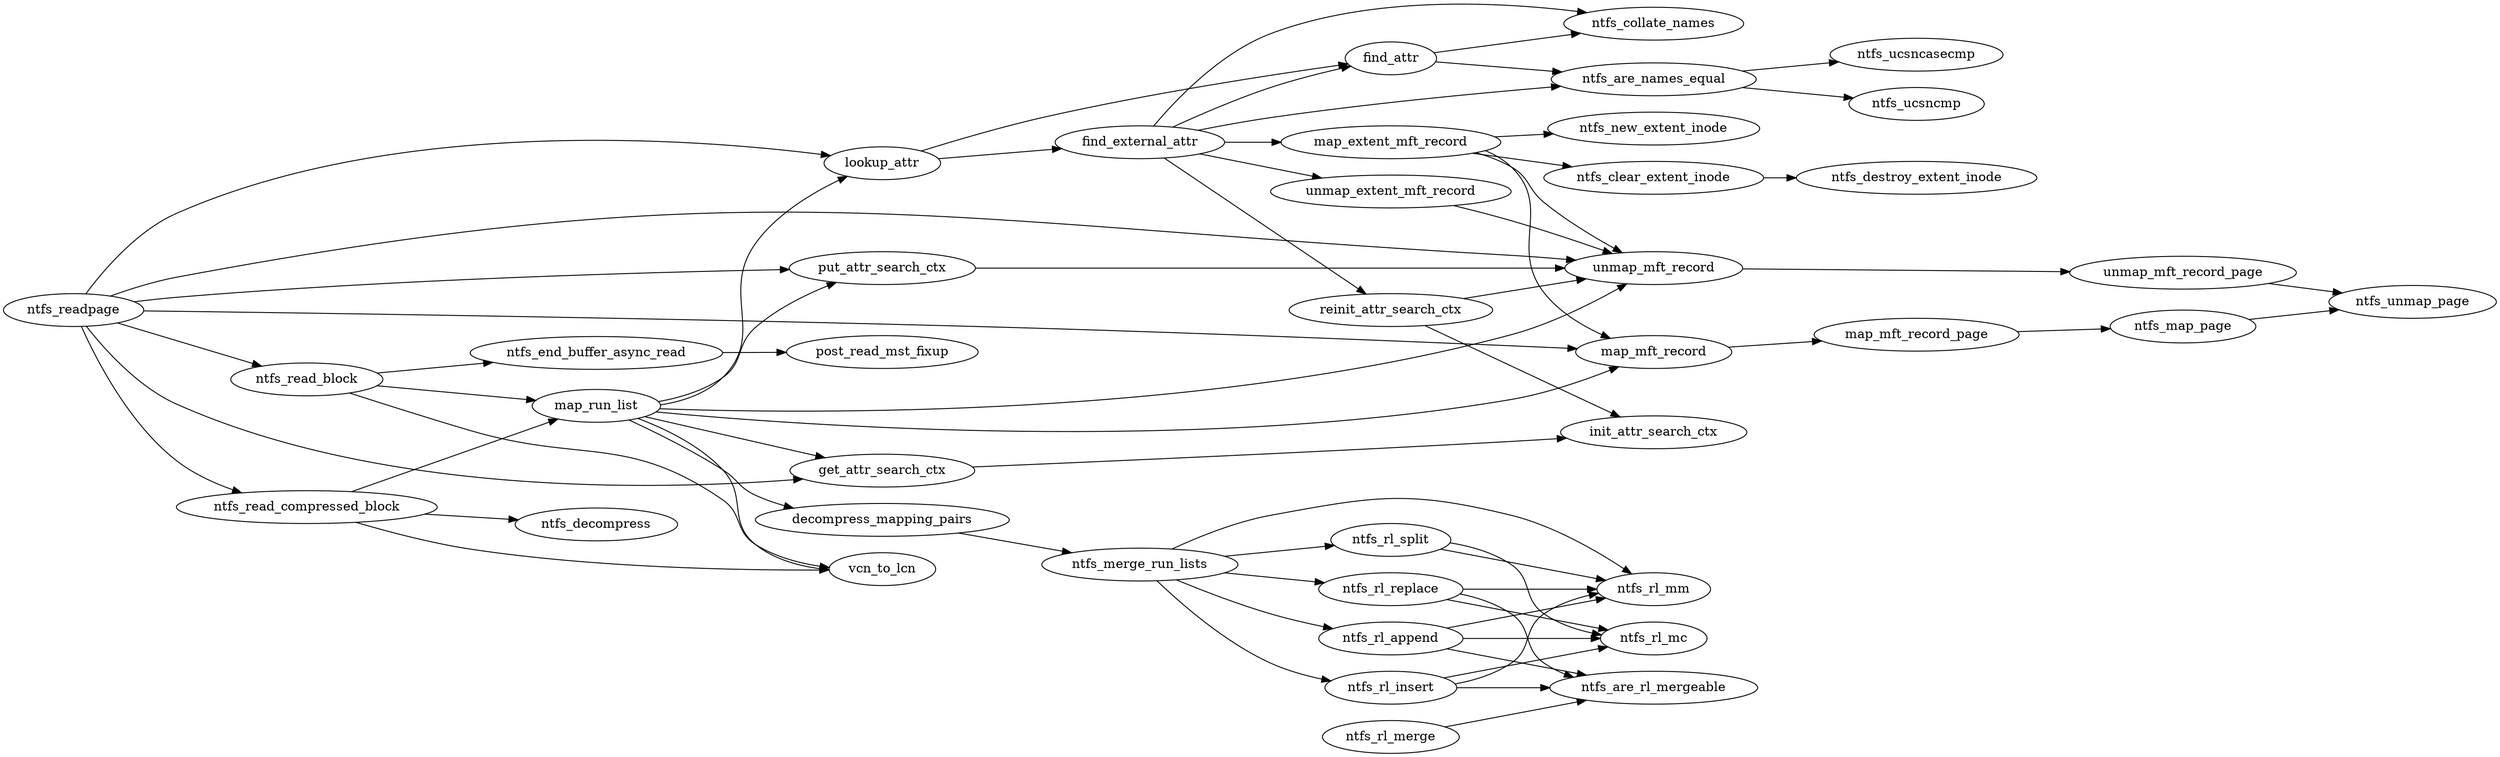 digraph "bla" {
	graph [
		fontsize = "14"
		fontname = "Times-Roman"
		fontcolor = "black"
		rankdir = "LR"
		bb = "0,0,1900,821"
		color = "black"
	]
	node [
		fontsize = "14"
		fontname = "Times-Roman"
		fontcolor = "black"
		shape = "ellipse"
		color = "black"
	]
	edge [
		fontsize = "14"
		fontname = "Times-Roman"
		fontcolor = "black"
		color = "black"
	]
	"decompress_mapping_pairs" [
		label = "\N"
		color = "black"
		width = "2.440000"
		fontsize = "14"
		fontname = "Times-Roman"
		fontcolor = "black"
		pos = "669,256"
		height = "0.500000"
		shape = "ellipse"
	]
	"ntfs_merge_run_lists" [
		label = "\N"
		color = "black"
		width = "1.920000"
		fontsize = "14"
		fontname = "Times-Roman"
		fontcolor = "black"
		pos = "864,207"
		height = "0.500000"
		shape = "ellipse"
	]
	"find_attr" [
		label = "\N"
		color = "black"
		width = "0.940000"
		fontsize = "14"
		fontname = "Times-Roman"
		fontcolor = "black"
		pos = "1055,762"
		height = "0.500000"
		shape = "ellipse"
	]
	"ntfs_are_names_equal" [
		label = "\N"
		color = "black"
		width = "2.030000"
		fontsize = "14"
		fontname = "Times-Roman"
		fontcolor = "black"
		pos = "1254,731"
		height = "0.500000"
		shape = "ellipse"
	]
	"ntfs_collate_names" [
		label = "\N"
		color = "black"
		width = "1.780000"
		fontsize = "14"
		fontname = "Times-Roman"
		fontcolor = "black"
		pos = "1254,800"
		height = "0.500000"
		shape = "ellipse"
	]
	"find_external_attr" [
		label = "\N"
		color = "black"
		width = "1.670000"
		fontsize = "14"
		fontname = "Times-Roman"
		fontcolor = "black"
		pos = "864,670"
		height = "0.500000"
		shape = "ellipse"
	]
	"map_extent_mft_record" [
		label = "\N"
		color = "black"
		width = "2.140000"
		fontsize = "14"
		fontname = "Times-Roman"
		fontcolor = "black"
		pos = "1055,670"
		height = "0.500000"
		shape = "ellipse"
	]
	"reinit_attr_search_ctx" [
		label = "\N"
		color = "black"
		width = "1.970000"
		fontsize = "14"
		fontname = "Times-Roman"
		fontcolor = "black"
		pos = "1055,486"
		height = "0.500000"
		shape = "ellipse"
	]
	"unmap_extent_mft_record" [
		label = "\N"
		color = "black"
		width = "2.330000"
		fontsize = "14"
		fontname = "Times-Roman"
		fontcolor = "black"
		pos = "1055,616"
		height = "0.500000"
		shape = "ellipse"
	]
	"map_mft_record" [
		label = "\N"
		color = "black"
		width = "1.580000"
		fontsize = "14"
		fontname = "Times-Roman"
		fontcolor = "black"
		pos = "1254,440"
		height = "0.500000"
		shape = "ellipse"
	]
	"unmap_mft_record" [
		label = "\N"
		color = "black"
		width = "1.780000"
		fontsize = "14"
		fontname = "Times-Roman"
		fontcolor = "black"
		pos = "1254,532"
		height = "0.500000"
		shape = "ellipse"
	]
	"get_attr_search_ctx" [
		label = "\N"
		color = "black"
		width = "1.810000"
		fontsize = "14"
		fontname = "Times-Roman"
		fontcolor = "black"
		pos = "669,310"
		height = "0.500000"
		shape = "ellipse"
	]
	"init_attr_search_ctx" [
		label = "\N"
		color = "black"
		width = "1.830000"
		fontsize = "14"
		fontname = "Times-Roman"
		fontcolor = "black"
		pos = "1254,352"
		height = "0.500000"
		shape = "ellipse"
	]
	"ntfs_map_page" [
		label = "\N"
		color = "black"
		width = "1.470000"
		fontsize = "14"
		fontname = "Times-Roman"
		fontcolor = "black"
		pos = "1655,464"
		height = "0.500000"
		shape = "ellipse"
	]
	"ntfs_unmap_page" [
		label = "\N"
		color = "black"
		width = "1.670000"
		fontsize = "14"
		fontname = "Times-Roman"
		fontcolor = "black"
		pos = "1832,492"
		height = "0.500000"
		shape = "ellipse"
	]
	"vcn_to_lcn" [
		label = "\N"
		color = "black"
		width = "1.140000"
		fontsize = "14"
		fontname = "Times-Roman"
		fontcolor = "black"
		pos = "669,202"
		height = "0.500000"
		shape = "ellipse"
	]
	"lookup_attr" [
		label = "\N"
		color = "black"
		width = "1.170000"
		fontsize = "14"
		fontname = "Times-Roman"
		fontcolor = "black"
		pos = "669,657"
		height = "0.500000"
		shape = "ellipse"
	]
	"put_attr_search_ctx" [
		label = "\N"
		color = "black"
		width = "1.810000"
		fontsize = "14"
		fontname = "Times-Roman"
		fontcolor = "black"
		pos = "669,532"
		height = "0.500000"
		shape = "ellipse"
	]
	"ntfs_clear_extent_inode" [
		label = "\N"
		color = "black"
		width = "2.140000"
		fontsize = "14"
		fontname = "Times-Roman"
		fontcolor = "black"
		pos = "1254,623"
		height = "0.500000"
		shape = "ellipse"
	]
	"ntfs_new_extent_inode" [
		label = "\N"
		color = "black"
		width = "2.080000"
		fontsize = "14"
		fontname = "Times-Roman"
		fontcolor = "black"
		pos = "1254,677"
		height = "0.500000"
		shape = "ellipse"
	]
	"map_mft_record_page" [
		label = "\N"
		color = "black"
		width = "2.030000"
		fontsize = "14"
		fontname = "Times-Roman"
		fontcolor = "black"
		pos = "1453,459"
		height = "0.500000"
		shape = "ellipse"
	]
	"map_run_list" [
		label = "\N"
		color = "black"
		width = "1.310000"
		fontsize = "14"
		fontname = "Times-Roman"
		fontcolor = "black"
		pos = "454,384"
		height = "0.500000"
		shape = "ellipse"
	]
	"ntfs_ucsncasecmp" [
		label = "\N"
		color = "black"
		width = "1.690000"
		fontsize = "14"
		fontname = "Times-Roman"
		fontcolor = "black"
		pos = "1453,758"
		height = "0.500000"
		shape = "ellipse"
	]
	"ntfs_ucsncmp" [
		label = "\N"
		color = "black"
		width = "1.360000"
		fontsize = "14"
		fontname = "Times-Roman"
		fontcolor = "black"
		pos = "1453,704"
		height = "0.500000"
		shape = "ellipse"
	]
	"ntfs_destroy_extent_inode" [
		label = "\N"
		color = "black"
		width = "2.330000"
		fontsize = "14"
		fontname = "Times-Roman"
		fontcolor = "black"
		pos = "1453,623"
		height = "0.500000"
		shape = "ellipse"
	]
	"ntfs_end_buffer_async_read" [
		label = "\N"
		color = "black"
		width = "2.500000"
		fontsize = "14"
		fontname = "Times-Roman"
		fontcolor = "black"
		pos = "454,440"
		height = "0.500000"
		shape = "ellipse"
	]
	"post_read_mst_fixup" [
		label = "\N"
		color = "black"
		width = "1.920000"
		fontsize = "14"
		fontname = "Times-Roman"
		fontcolor = "black"
		pos = "669,440"
		height = "0.500000"
		shape = "ellipse"
	]
	"ntfs_rl_append" [
		label = "\N"
		color = "black"
		width = "1.440000"
		fontsize = "14"
		fontname = "Times-Roman"
		fontcolor = "black"
		pos = "1055,126"
		height = "0.500000"
		shape = "ellipse"
	]
	"ntfs_rl_insert" [
		label = "\N"
		color = "black"
		width = "1.310000"
		fontsize = "14"
		fontname = "Times-Roman"
		fontcolor = "black"
		pos = "1055,72"
		height = "0.500000"
		shape = "ellipse"
	]
	"ntfs_rl_mm" [
		label = "\N"
		color = "black"
		width = "1.190000"
		fontsize = "14"
		fontname = "Times-Roman"
		fontcolor = "black"
		pos = "1254,180"
		height = "0.500000"
		shape = "ellipse"
	]
	"ntfs_rl_replace" [
		label = "\N"
		color = "black"
		width = "1.440000"
		fontsize = "14"
		fontname = "Times-Roman"
		fontcolor = "black"
		pos = "1055,180"
		height = "0.500000"
		shape = "ellipse"
	]
	"ntfs_rl_split" [
		label = "\N"
		color = "black"
		width = "1.220000"
		fontsize = "14"
		fontname = "Times-Roman"
		fontcolor = "black"
		pos = "1055,234"
		height = "0.500000"
		shape = "ellipse"
	]
	"ntfs_read_block" [
		label = "\N"
		color = "black"
		width = "1.530000"
		fontsize = "14"
		fontname = "Times-Roman"
		fontcolor = "black"
		pos = "236,412"
		height = "0.500000"
		shape = "ellipse"
	]
	"ntfs_read_compressed_block" [
		label = "\N"
		color = "black"
		width = "2.560000"
		fontsize = "14"
		fontname = "Times-Roman"
		fontcolor = "black"
		pos = "236,273"
		height = "0.500000"
		shape = "ellipse"
	]
	"ntfs_decompress" [
		label = "\N"
		color = "black"
		width = "1.580000"
		fontsize = "14"
		fontname = "Times-Roman"
		fontcolor = "black"
		pos = "454,254"
		height = "0.500000"
		shape = "ellipse"
	]
	"ntfs_readpage" [
		label = "\N"
		color = "black"
		width = "1.360000"
		fontsize = "14"
		fontname = "Times-Roman"
		fontcolor = "black"
		pos = "58,486"
		height = "0.500000"
		shape = "ellipse"
	]
	"ntfs_are_rl_mergeable" [
		label = "\N"
		color = "black"
		width = "2.030000"
		fontsize = "14"
		fontname = "Times-Roman"
		fontcolor = "black"
		pos = "1254,72"
		height = "0.500000"
		shape = "ellipse"
	]
	"ntfs_rl_mc" [
		label = "\N"
		color = "black"
		width = "1.110000"
		fontsize = "14"
		fontname = "Times-Roman"
		fontcolor = "black"
		pos = "1254,126"
		height = "0.500000"
		shape = "ellipse"
	]
	"ntfs_rl_merge" [
		label = "\N"
		color = "black"
		width = "1.360000"
		fontsize = "14"
		fontname = "Times-Roman"
		fontcolor = "black"
		pos = "1055,18"
		height = "0.500000"
		shape = "ellipse"
	]
	"unmap_mft_record_page" [
		label = "\N"
		color = "black"
		width = "2.220000"
		fontsize = "14"
		fontname = "Times-Roman"
		fontcolor = "black"
		pos = "1655,520"
		height = "0.500000"
		shape = "ellipse"
	]
	"decompress_mapping_pairs" -> "ntfs_merge_run_lists" [
		fontsize = "14"
		fontname = "Times-Roman"
		fontcolor = "black"
		pos = "e,814,220  725,242 750,236 780,228 805,222"
		color = "black"
	]
	"find_attr" -> "ntfs_are_names_equal" [
		fontsize = "14"
		fontname = "Times-Roman"
		fontcolor = "black"
		pos = "e,1192,741  1088,757 1114,753 1152,747 1185,742"
		color = "black"
	]
	"find_attr" -> "ntfs_collate_names" [
		fontsize = "14"
		fontname = "Times-Roman"
		fontcolor = "black"
		pos = "e,1201,790  1087,768 1116,774 1159,782 1194,789"
		color = "black"
	]
	"find_external_attr" -> "find_attr" [
		fontsize = "14"
		fontname = "Times-Roman"
		fontcolor = "black"
		pos = "e,1026,752  890,686 912,699 942,717 970,730 985,737 1002,743 1017,749"
		color = "black"
	]
	"find_external_attr" -> "map_extent_mft_record" [
		fontsize = "14"
		fontname = "Times-Roman"
		fontcolor = "black"
		pos = "e,977,670  925,670 939,670 953,670 967,670"
		color = "black"
	]
	"find_external_attr" -> "ntfs_are_names_equal" [
		fontsize = "14"
		fontname = "Times-Roman"
		fontcolor = "black"
		pos = "e,1185,725  908,682 927,688 950,693 970,697 1040,709 1120,719 1177,724"
		color = "black"
	]
	"find_external_attr" -> "ntfs_collate_names" [
		fontsize = "14"
		fontname = "Times-Roman"
		fontcolor = "black"
		pos = "e,1200,810  874,688 889,715 924,767 970,789 1041,821 1132,818 1192,811"
		color = "black"
	]
	"find_external_attr" -> "reinit_attr_search_ctx" [
		fontsize = "14"
		fontname = "Times-Roman"
		fontcolor = "black"
		pos = "e,1037,503  882,653 917,620 990,549 1029,511"
		color = "black"
	]
	"find_external_attr" -> "unmap_extent_mft_record" [
		fontsize = "14"
		fontname = "Times-Roman"
		fontcolor = "black"
		pos = "e,1004,630  908,657 934,650 967,641 995,633"
		color = "black"
	]
	"get_attr_search_ctx" -> "init_attr_search_ctx" [
		fontsize = "14"
		fontname = "Times-Roman"
		fontcolor = "black"
		pos = "e,1191,346  733,314 823,320 994,331 1140,342 1154,343 1168,344 1181,345"
		color = "black"
	]
	"lookup_attr" -> "find_attr" [
		fontsize = "14"
		fontname = "Times-Roman"
		fontcolor = "black"
		pos = "e,1023,755  702,668 727,677 763,688 794,697 872,719 965,741 1016,753"
		color = "black"
	]
	"lookup_attr" -> "find_external_attr" [
		fontsize = "14"
		fontname = "Times-Roman"
		fontcolor = "black"
		pos = "e,805,666  711,660 736,662 767,664 795,665"
		color = "black"
	]
	"map_extent_mft_record" -> "map_mft_record" [
		fontsize = "14"
		fontname = "Times-Roman"
		fontcolor = "black"
		pos = "e,1227,456  1116,659 1125,655 1133,650 1140,643 1184,597 1143,558 1176,505 1187,487 1204,472 1220,461"
		color = "black"
	]
	"map_extent_mft_record" -> "ntfs_clear_extent_inode" [
		fontsize = "14"
		fontname = "Times-Roman"
		fontcolor = "black"
		pos = "e,1199,636  1109,657 1134,651 1164,644 1190,638"
		color = "black"
	]
	"map_extent_mft_record" -> "ntfs_new_extent_inode" [
		fontsize = "14"
		fontname = "Times-Roman"
		fontcolor = "black"
		pos = "e,1179,675  1132,673 1144,674 1157,674 1169,674"
		color = "black"
	]
	"map_extent_mft_record" -> "unmap_mft_record" [
		fontsize = "14"
		fontname = "Times-Roman"
		fontcolor = "black"
		pos = "e,1231,549  1111,657 1121,654 1131,649 1140,643 1162,627 1158,614 1176,596 1191,580 1209,566 1224,554"
		color = "black"
	]
	"map_mft_record" -> "map_mft_record_page" [
		fontsize = "14"
		fontname = "Times-Roman"
		fontcolor = "black"
		pos = "e,1385,452  1309,445 1329,447 1353,449 1375,451"
		color = "black"
	]
	"map_mft_record_page" -> "ntfs_map_page" [
		fontsize = "14"
		fontname = "Times-Roman"
		fontcolor = "black"
		pos = "e,1602,463  1526,461 1548,461 1572,462 1593,463"
		color = "black"
	]
	"map_run_list" -> "decompress_mapping_pairs" [
		fontsize = "14"
		fontname = "Times-Roman"
		fontcolor = "black"
		pos = "e,612,270  476,368 494,354 521,333 544,314 561,301 562,294 580,283 587,279 595,276 602,273"
		color = "black"
	]
	"map_run_list" -> "get_attr_search_ctx" [
		fontsize = "14"
		fontname = "Times-Roman"
		fontcolor = "black"
		pos = "e,628,324  490,372 525,360 581,341 620,327"
		color = "black"
	]
	"map_run_list" -> "lookup_attr" [
		fontsize = "14"
		fontname = "Times-Roman"
		fontcolor = "black"
		pos = "e,650,641  499,390 516,394 533,401 544,413 590,461 549,500 580,559 596,589 623,617 643,635"
		color = "black"
	]
	"map_run_list" -> "map_mft_record" [
		fontsize = "14"
		fontname = "Times-Roman"
		fontcolor = "black"
		pos = "e,1228,424  499,378 610,364 904,335 1140,388 1169,394 1198,408 1220,420"
		color = "black"
	]
	"map_run_list" -> "put_attr_search_ctx" [
		fontsize = "14"
		fontname = "Times-Roman"
		fontcolor = "black"
		pos = "e,642,516  497,392 513,396 531,403 544,413 568,430 561,446 580,467 596,484 617,499 635,511"
		color = "black"
	]
	"map_run_list" -> "unmap_mft_record" [
		fontsize = "14"
		fontname = "Times-Roman"
		fontcolor = "black"
		pos = "e,1234,515  502,382 616,378 912,378 1140,459 1172,471 1205,493 1227,510"
		color = "black"
	]
	"map_run_list" -> "vcn_to_lcn" [
		fontsize = "14"
		fontname = "Times-Roman"
		fontcolor = "black"
		pos = "e,629,207  481,369 500,357 527,337 544,314 569,282 550,257 580,229 591,219 605,213 620,209"
		color = "black"
	]
	"ntfs_are_names_equal" -> "ntfs_ucsncasecmp" [
		fontsize = "14"
		fontname = "Times-Roman"
		fontcolor = "black"
		pos = "e,1397,751  1318,740 1340,743 1365,746 1387,750"
		color = "black"
	]
	"ntfs_are_names_equal" -> "ntfs_ucsncmp" [
		fontsize = "14"
		fontname = "Times-Roman"
		fontcolor = "black"
		pos = "e,1407,710  1318,722 1344,718 1373,715 1398,711"
		color = "black"
	]
	"ntfs_clear_extent_inode" -> "ntfs_destroy_extent_inode" [
		fontsize = "14"
		fontname = "Times-Roman"
		fontcolor = "black"
		pos = "e,1368,623  1332,623 1341,623 1349,623 1358,623"
		color = "black"
	]
	"ntfs_end_buffer_async_read" -> "post_read_mst_fixup" [
		fontsize = "14"
		fontname = "Times-Roman"
		fontcolor = "black"
		pos = "e,599,440  544,440 560,440 575,440 590,440"
		color = "black"
	]
	"ntfs_map_page" -> "ntfs_unmap_page" [
		fontsize = "14"
		fontname = "Times-Roman"
		fontcolor = "black"
		pos = "e,1779,484  1703,472 1724,475 1748,479 1769,482"
		color = "black"
	]
	"ntfs_merge_run_lists" -> "ntfs_rl_append" [
		fontsize = "14"
		fontname = "Times-Roman"
		fontcolor = "black"
		pos = "e,1014,137  894,191 915,179 944,164 970,153 981,148 993,144 1005,140"
		color = "black"
	]
	"ntfs_merge_run_lists" -> "ntfs_rl_insert" [
		fontsize = "14"
		fontname = "Times-Roman"
		fontcolor = "black"
		pos = "e,1014,81  877,189 895,166 931,124 970,99 980,93 992,88 1005,84"
		color = "black"
	]
	"ntfs_merge_run_lists" -> "ntfs_rl_mm" [
		fontsize = "14"
		fontname = "Times-Roman"
		fontcolor = "black"
		pos = "e,1238,197  889,224 910,237 941,254 970,261 1044,279 1069,284 1140,261 1176,250 1210,223 1231,203"
		color = "black"
	]
	"ntfs_merge_run_lists" -> "ntfs_rl_replace" [
		fontsize = "14"
		fontname = "Times-Roman"
		fontcolor = "black"
		pos = "e,1006,187  925,198 948,194 974,191 997,188"
		color = "black"
	]
	"ntfs_merge_run_lists" -> "ntfs_rl_split" [
		fontsize = "14"
		fontname = "Times-Roman"
		fontcolor = "black"
		pos = "e,1013,228  925,216 951,220 980,224 1004,227"
		color = "black"
	]
	"ntfs_read_block" -> "map_run_list" [
		fontsize = "14"
		fontname = "Times-Roman"
		fontcolor = "black"
		pos = "e,409,390  288,405 322,400 367,395 402,391"
		color = "black"
	]
	"ntfs_read_block" -> "ntfs_end_buffer_async_read" [
		fontsize = "14"
		fontname = "Times-Roman"
		fontcolor = "black"
		pos = "e,378,430  288,419 313,422 343,426 371,429"
		color = "black"
	]
	"ntfs_read_block" -> "vcn_to_lcn" [
		fontsize = "14"
		fontname = "Times-Roman"
		fontcolor = "black"
		pos = "e,628,206  270,398 296,387 332,371 364,357 444,323 478,338 544,281 567,262 556,242 580,224 591,216 605,211 619,208"
		color = "black"
	]
	"ntfs_read_compressed_block" -> "map_run_list" [
		fontsize = "14"
		fontname = "Times-Roman"
		fontcolor = "black"
		pos = "e,425,369  269,290 309,311 375,344 417,365"
		color = "black"
	]
	"ntfs_read_compressed_block" -> "ntfs_decompress" [
		fontsize = "14"
		fontname = "Times-Roman"
		fontcolor = "black"
		pos = "e,398,259  320,266 343,263 368,262 389,260"
		color = "black"
	]
	"ntfs_read_compressed_block" -> "vcn_to_lcn" [
		fontsize = "14"
		fontname = "Times-Roman"
		fontcolor = "black"
		pos = "e,627,202  274,256 299,246 333,234 364,227 452,209 558,203 619,202"
		color = "black"
	]
	"ntfs_readpage" -> "get_attr_search_ctx" [
		fontsize = "14"
		fontname = "Times-Roman"
		fontcolor = "black"
		pos = "e,606,305  71,468 90,442 126,395 144,385 290,305 491,301 597,305"
		color = "black"
	]
	"ntfs_readpage" -> "lookup_attr" [
		fontsize = "14"
		fontname = "Times-Roman"
		fontcolor = "black"
		pos = "e,628,662  67,504 80,528 107,571 144,592 300,677 521,671 619,663"
		color = "black"
	]
	"ntfs_readpage" -> "map_mft_record" [
		fontsize = "14"
		fontname = "Times-Roman"
		fontcolor = "black"
		pos = "e,1200,434  107,487 258,491 702,498 758,467 784,452 769,425 794,412 849,383 872,409 934,412 1024,416 1127,426 1191,433"
		color = "black"
	]
	"ntfs_readpage" -> "ntfs_read_block" [
		fontsize = "14"
		fontname = "Times-Roman"
		fontcolor = "black"
		pos = "e,202,426  91,472 120,460 164,442 195,429"
		color = "black"
	]
	"ntfs_readpage" -> "ntfs_read_compressed_block" [
		fontsize = "14"
		fontname = "Times-Roman"
		fontcolor = "black"
		pos = "e,196,289  64,468 75,436 102,368 144,324 157,311 172,302 187,293"
		color = "black"
	]
	"ntfs_readpage" -> "put_attr_search_ctx" [
		fontsize = "14"
		fontname = "Times-Roman"
		fontcolor = "black"
		pos = "e,604,530  103,494 116,496 131,498 144,500 304,517 493,526 595,530"
		color = "black"
	]
	"ntfs_readpage" -> "unmap_mft_record" [
		fontsize = "14"
		fontname = "Times-Roman"
		fontcolor = "black"
		pos = "e,1196,539  86,501 106,510 116,513 144,520 534,604 1016,560 1189,540"
		color = "black"
	]
	"ntfs_rl_append" -> "ntfs_are_rl_mergeable" [
		fontsize = "14"
		fontname = "Times-Roman"
		fontcolor = "black"
		pos = "e,1205,85  1096,115 1126,107 1166,96 1198,87"
		color = "black"
	]
	"ntfs_rl_append" -> "ntfs_rl_mc" [
		fontsize = "14"
		fontname = "Times-Roman"
		fontcolor = "black"
		pos = "e,1213,126  1107,126 1137,126 1174,126 1204,126"
		color = "black"
	]
	"ntfs_rl_append" -> "ntfs_rl_mm" [
		fontsize = "14"
		fontname = "Times-Roman"
		fontcolor = "black"
		pos = "e,1218,170  1096,137 1130,146 1177,159 1211,168"
		color = "black"
	]
	"ntfs_rl_insert" -> "ntfs_are_rl_mergeable" [
		fontsize = "14"
		fontname = "Times-Roman"
		fontcolor = "black"
		pos = "e,1181,72  1103,72 1123,72 1148,72 1171,72"
		color = "black"
	]
	"ntfs_rl_insert" -> "ntfs_rl_mc" [
		fontsize = "14"
		fontname = "Times-Roman"
		fontcolor = "black"
		pos = "e,1219,117  1094,83 1128,91 1177,105 1212,115"
		color = "black"
	]
	"ntfs_rl_insert" -> "ntfs_rl_mm" [
		fontsize = "14"
		fontname = "Times-Roman"
		fontcolor = "black"
		pos = "e,1215,172  1098,80 1113,84 1128,90 1140,99 1164,117 1154,136 1176,153 1185,160 1196,165 1206,169"
		color = "black"
	]
	"ntfs_rl_merge" -> "ntfs_are_rl_mergeable" [
		fontsize = "14"
		fontname = "Times-Roman"
		fontcolor = "black"
		pos = "e,1204,59  1095,29 1124,37 1165,48 1197,57"
		color = "black"
	]
	"ntfs_rl_replace" -> "ntfs_are_rl_mergeable" [
		fontsize = "14"
		fontname = "Times-Roman"
		fontcolor = "black"
		pos = "e,1202,85  1101,172 1115,168 1129,162 1140,153 1164,136 1154,117 1176,99 1182,94 1189,91 1196,88"
		color = "black"
	]
	"ntfs_rl_replace" -> "ntfs_rl_mc" [
		fontsize = "14"
		fontname = "Times-Roman"
		fontcolor = "black"
		pos = "e,1219,135  1096,169 1131,160 1178,147 1212,137"
		color = "black"
	]
	"ntfs_rl_replace" -> "ntfs_rl_mm" [
		fontsize = "14"
		fontname = "Times-Roman"
		fontcolor = "black"
		pos = "e,1211,180  1107,180 1136,180 1172,180 1201,180"
		color = "black"
	]
	"ntfs_rl_split" -> "ntfs_rl_mc" [
		fontsize = "14"
		fontname = "Times-Roman"
		fontcolor = "black"
		pos = "e,1217,134  1096,227 1111,223 1127,217 1140,207 1164,190 1154,171 1176,153 1185,146 1197,141 1208,137"
		color = "black"
	]
	"ntfs_rl_split" -> "ntfs_rl_mm" [
		fontsize = "14"
		fontname = "Times-Roman"
		fontcolor = "black"
		pos = "e,1218,190  1092,224 1126,215 1175,201 1211,192"
		color = "black"
	]
	"put_attr_search_ctx" -> "unmap_mft_record" [
		fontsize = "14"
		fontname = "Times-Roman"
		fontcolor = "black"
		pos = "e,1190,532  735,532 845,532 1064,532 1180,532"
		color = "black"
	]
	"reinit_attr_search_ctx" -> "init_attr_search_ctx" [
		fontsize = "14"
		fontname = "Times-Roman"
		fontcolor = "black"
		pos = "e,1229,369  1080,469 1116,445 1182,401 1221,374"
		color = "black"
	]
	"reinit_attr_search_ctx" -> "unmap_mft_record" [
		fontsize = "14"
		fontname = "Times-Roman"
		fontcolor = "black"
		pos = "e,1204,521  1108,498 1135,504 1168,512 1195,519"
		color = "black"
	]
	"unmap_extent_mft_record" -> "unmap_mft_record" [
		fontsize = "14"
		fontname = "Times-Roman"
		fontcolor = "black"
		pos = "e,1221,548  1098,600 1111,595 1126,590 1140,584 1165,573 1192,561 1213,552"
		color = "black"
	]
	"unmap_mft_record_page" -> "ntfs_unmap_page" [
		fontsize = "14"
		fontname = "Times-Roman"
		fontcolor = "black"
		pos = "e,1779,501  1721,510 1737,508 1754,505 1770,503"
		color = "black"
	]
	"unmap_mft_record" -> "unmap_mft_record_page" [
		fontsize = "14"
		fontname = "Times-Roman"
		fontcolor = "black"
		pos = "e,1575,522  1318,530 1385,528 1489,525 1565,522"
		color = "black"
	]
}
